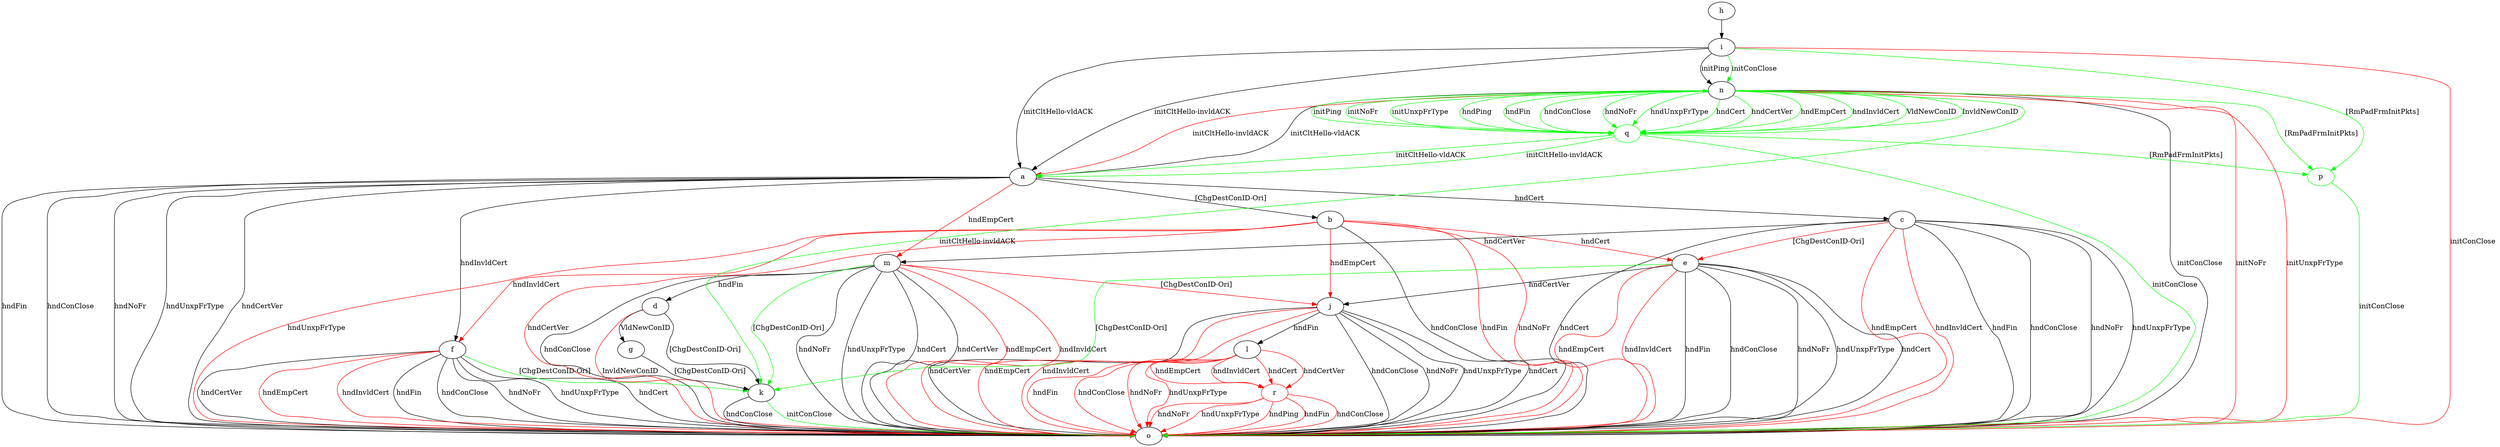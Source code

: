 digraph "" {
	a -> b	[key=0,
		label="[ChgDestConID-Ori] "];
	a -> c	[key=0,
		label="hndCert "];
	a -> f	[key=0,
		label="hndInvldCert "];
	a -> m	[key=0,
		color=red,
		label="hndEmpCert "];
	a -> o	[key=0,
		label="hndFin "];
	a -> o	[key=1,
		label="hndConClose "];
	a -> o	[key=2,
		label="hndNoFr "];
	a -> o	[key=3,
		label="hndUnxpFrType "];
	a -> o	[key=4,
		label="hndCertVer "];
	b -> e	[key=0,
		color=red,
		label="hndCert "];
	b -> f	[key=0,
		color=red,
		label="hndInvldCert "];
	b -> j	[key=0,
		color=red,
		label="hndEmpCert "];
	b -> o	[key=0,
		label="hndConClose "];
	b -> o	[key=1,
		color=red,
		label="hndFin "];
	b -> o	[key=2,
		color=red,
		label="hndNoFr "];
	b -> o	[key=3,
		color=red,
		label="hndUnxpFrType "];
	b -> o	[key=4,
		color=red,
		label="hndCertVer "];
	c -> e	[key=0,
		color=red,
		label="[ChgDestConID-Ori] "];
	c -> m	[key=0,
		label="hndCertVer "];
	c -> o	[key=0,
		label="hndFin "];
	c -> o	[key=1,
		label="hndConClose "];
	c -> o	[key=2,
		label="hndNoFr "];
	c -> o	[key=3,
		label="hndUnxpFrType "];
	c -> o	[key=4,
		label="hndCert "];
	c -> o	[key=5,
		color=red,
		label="hndEmpCert "];
	c -> o	[key=6,
		color=red,
		label="hndInvldCert "];
	d -> g	[key=0,
		label="VldNewConID "];
	d -> k	[key=0,
		label="[ChgDestConID-Ori] "];
	d -> o	[key=0,
		color=red,
		label="InvldNewConID "];
	e -> j	[key=0,
		label="hndCertVer "];
	e -> k	[key=0,
		color=green,
		label="[ChgDestConID-Ori] "];
	e -> o	[key=0,
		label="hndFin "];
	e -> o	[key=1,
		label="hndConClose "];
	e -> o	[key=2,
		label="hndNoFr "];
	e -> o	[key=3,
		label="hndUnxpFrType "];
	e -> o	[key=4,
		label="hndCert "];
	e -> o	[key=5,
		color=red,
		label="hndEmpCert "];
	e -> o	[key=6,
		color=red,
		label="hndInvldCert "];
	f -> k	[key=0,
		color=green,
		label="[ChgDestConID-Ori] "];
	f -> o	[key=0,
		label="hndFin "];
	f -> o	[key=1,
		label="hndConClose "];
	f -> o	[key=2,
		label="hndNoFr "];
	f -> o	[key=3,
		label="hndUnxpFrType "];
	f -> o	[key=4,
		label="hndCert "];
	f -> o	[key=5,
		label="hndCertVer "];
	f -> o	[key=6,
		color=red,
		label="hndEmpCert "];
	f -> o	[key=7,
		color=red,
		label="hndInvldCert "];
	g -> k	[key=0,
		label="[ChgDestConID-Ori] "];
	h -> i	[key=0];
	i -> a	[key=0,
		label="initCltHello-vldACK "];
	i -> a	[key=1,
		label="initCltHello-invldACK "];
	i -> n	[key=0,
		label="initPing "];
	i -> n	[key=1,
		color=green,
		label="initConClose "];
	i -> o	[key=0,
		color=red,
		label="initConClose "];
	p	[color=green];
	i -> p	[key=0,
		color=green,
		label="[RmPadFrmInitPkts] "];
	j -> l	[key=0,
		label="hndFin "];
	j -> o	[key=0,
		label="hndConClose "];
	j -> o	[key=1,
		label="hndNoFr "];
	j -> o	[key=2,
		label="hndUnxpFrType "];
	j -> o	[key=3,
		label="hndCert "];
	j -> o	[key=4,
		label="hndCertVer "];
	j -> o	[key=5,
		color=red,
		label="hndEmpCert "];
	j -> o	[key=6,
		color=red,
		label="hndInvldCert "];
	k -> o	[key=0,
		label="hndConClose "];
	k -> o	[key=1,
		color=green,
		label="initConClose "];
	l -> o	[key=0,
		color=red,
		label="hndFin "];
	l -> o	[key=1,
		color=red,
		label="hndConClose "];
	l -> o	[key=2,
		color=red,
		label="hndNoFr "];
	l -> o	[key=3,
		color=red,
		label="hndUnxpFrType "];
	r	[color=red];
	l -> r	[key=0,
		color=red,
		label="hndCert "];
	l -> r	[key=1,
		color=red,
		label="hndCertVer "];
	l -> r	[key=2,
		color=red,
		label="hndEmpCert "];
	l -> r	[key=3,
		color=red,
		label="hndInvldCert "];
	m -> d	[key=0,
		label="hndFin "];
	m -> j	[key=0,
		color=red,
		label="[ChgDestConID-Ori] "];
	m -> k	[key=0,
		color=green,
		label="[ChgDestConID-Ori] "];
	m -> o	[key=0,
		label="hndConClose "];
	m -> o	[key=1,
		label="hndNoFr "];
	m -> o	[key=2,
		label="hndUnxpFrType "];
	m -> o	[key=3,
		label="hndCert "];
	m -> o	[key=4,
		label="hndCertVer "];
	m -> o	[key=5,
		color=red,
		label="hndEmpCert "];
	m -> o	[key=6,
		color=red,
		label="hndInvldCert "];
	n -> a	[key=0,
		label="initCltHello-vldACK "];
	n -> a	[key=1,
		color=red,
		label="initCltHello-invldACK "];
	n -> k	[key=0,
		color=green,
		label="initCltHello-invldACK "];
	n -> o	[key=0,
		label="initConClose "];
	n -> o	[key=1,
		color=red,
		label="initNoFr "];
	n -> o	[key=2,
		color=red,
		label="initUnxpFrType "];
	n -> p	[key=0,
		color=green,
		label="[RmPadFrmInitPkts] "];
	q	[color=green];
	n -> q	[key=0,
		color=green,
		label="initNoFr "];
	n -> q	[key=1,
		color=green,
		label="initUnxpFrType "];
	n -> q	[key=2,
		color=green,
		label="hndPing "];
	n -> q	[key=3,
		color=green,
		label="hndFin "];
	n -> q	[key=4,
		color=green,
		label="hndConClose "];
	n -> q	[key=5,
		color=green,
		label="hndNoFr "];
	n -> q	[key=6,
		color=green,
		label="hndUnxpFrType "];
	n -> q	[key=7,
		color=green,
		label="hndCert "];
	n -> q	[key=8,
		color=green,
		label="hndCertVer "];
	n -> q	[key=9,
		color=green,
		label="hndEmpCert "];
	n -> q	[key=10,
		color=green,
		label="hndInvldCert "];
	n -> q	[key=11,
		color=green,
		label="VldNewConID "];
	n -> q	[key=12,
		color=green,
		label="InvldNewConID "];
	p -> o	[key=0,
		color=green,
		label="initConClose "];
	q -> a	[key=0,
		color=green,
		label="initCltHello-vldACK "];
	q -> a	[key=1,
		color=green,
		label="initCltHello-invldACK "];
	q -> n	[key=0,
		color=green,
		label="initPing "];
	q -> o	[key=0,
		color=green,
		label="initConClose "];
	q -> p	[key=0,
		color=green,
		label="[RmPadFrmInitPkts] "];
	r -> o	[key=0,
		color=red,
		label="hndPing "];
	r -> o	[key=1,
		color=red,
		label="hndFin "];
	r -> o	[key=2,
		color=red,
		label="hndConClose "];
	r -> o	[key=3,
		color=red,
		label="hndNoFr "];
	r -> o	[key=4,
		color=red,
		label="hndUnxpFrType "];
}

